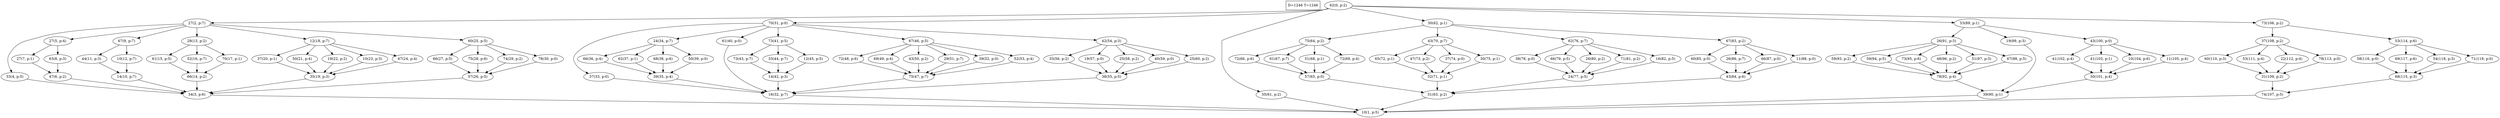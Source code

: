 digraph Task {
i [shape=box, label="D=1246 T=1246"]; 
0 [label="62(0, p:2)"];
1 [label="10(1, p:5)"];
2 [label="27(2, p:7)"];
3 [label="34(3, p:6)"];
4 [label="33(4, p:5)"];
5 [label="27(5, p:4)"];
6 [label="47(6, p:2)"];
7 [label="27(7, p:1)"];
8 [label="63(8, p:3)"];
9 [label="67(9, p:7)"];
10 [label="14(10, p:7)"];
11 [label="44(11, p:3)"];
12 [label="10(12, p:7)"];
13 [label="28(13, p:2)"];
14 [label="66(14, p:2)"];
15 [label="61(15, p:5)"];
16 [label="52(16, p:7)"];
17 [label="70(17, p:1)"];
18 [label="12(18, p:7)"];
19 [label="35(19, p:3)"];
20 [label="37(20, p:1)"];
21 [label="50(21, p:4)"];
22 [label="19(22, p:2)"];
23 [label="10(23, p:3)"];
24 [label="67(24, p:4)"];
25 [label="60(25, p:5)"];
26 [label="57(26, p:5)"];
27 [label="66(27, p:5)"];
28 [label="75(28, p:6)"];
29 [label="74(29, p:2)"];
30 [label="78(30, p:0)"];
31 [label="70(31, p:0)"];
32 [label="16(32, p:7)"];
33 [label="37(33, p:0)"];
34 [label="24(34, p:7)"];
35 [label="39(35, p:4)"];
36 [label="66(36, p:4)"];
37 [label="62(37, p:1)"];
38 [label="68(38, p:6)"];
39 [label="50(39, p:0)"];
40 [label="61(40, p:0)"];
41 [label="73(41, p:5)"];
42 [label="14(42, p:3)"];
43 [label="73(43, p:7)"];
44 [label="33(44, p:7)"];
45 [label="12(45, p:5)"];
46 [label="67(46, p:5)"];
47 [label="75(47, p:7)"];
48 [label="72(48, p:6)"];
49 [label="69(49, p:4)"];
50 [label="43(50, p:2)"];
51 [label="29(51, p:7)"];
52 [label="39(52, p:0)"];
53 [label="52(53, p:4)"];
54 [label="42(54, p:3)"];
55 [label="38(55, p:5)"];
56 [label="33(56, p:2)"];
57 [label="19(57, p:0)"];
58 [label="25(58, p:2)"];
59 [label="40(59, p:0)"];
60 [label="25(60, p:2)"];
61 [label="35(61, p:2)"];
62 [label="30(62, p:1)"];
63 [label="31(63, p:2)"];
64 [label="75(64, p:2)"];
65 [label="57(65, p:0)"];
66 [label="72(66, p:6)"];
67 [label="61(67, p:7)"];
68 [label="51(68, p:1)"];
69 [label="72(69, p:4)"];
70 [label="43(70, p:7)"];
71 [label="32(71, p:1)"];
72 [label="65(72, p:1)"];
73 [label="47(73, p:2)"];
74 [label="37(74, p:0)"];
75 [label="30(75, p:1)"];
76 [label="62(76, p:7)"];
77 [label="24(77, p:5)"];
78 [label="38(78, p:0)"];
79 [label="66(79, p:5)"];
80 [label="26(80, p:2)"];
81 [label="71(81, p:2)"];
82 [label="16(82, p:5)"];
83 [label="67(83, p:2)"];
84 [label="43(84, p:6)"];
85 [label="60(85, p:0)"];
86 [label="26(86, p:7)"];
87 [label="66(87, p:0)"];
88 [label="11(88, p:0)"];
89 [label="53(89, p:1)"];
90 [label="39(90, p:1)"];
91 [label="26(91, p:3)"];
92 [label="78(92, p:4)"];
93 [label="59(93, p:2)"];
94 [label="59(94, p:5)"];
95 [label="73(95, p:6)"];
96 [label="48(96, p:2)"];
97 [label="51(97, p:3)"];
98 [label="67(98, p:5)"];
99 [label="19(99, p:3)"];
100 [label="43(100, p:0)"];
101 [label="30(101, p:4)"];
102 [label="41(102, p:4)"];
103 [label="41(103, p:1)"];
104 [label="10(104, p:6)"];
105 [label="11(105, p:4)"];
106 [label="73(106, p:2)"];
107 [label="74(107, p:5)"];
108 [label="37(108, p:2)"];
109 [label="31(109, p:2)"];
110 [label="60(110, p:3)"];
111 [label="53(111, p:4)"];
112 [label="22(112, p:4)"];
113 [label="78(113, p:0)"];
114 [label="53(114, p:6)"];
115 [label="68(115, p:3)"];
116 [label="58(116, p:0)"];
117 [label="69(117, p:6)"];
118 [label="54(118, p:3)"];
119 [label="71(119, p:0)"];
0 -> 2;
0 -> 31;
0 -> 61;
0 -> 62;
0 -> 89;
0 -> 106;
2 -> 4;
2 -> 5;
2 -> 9;
2 -> 13;
2 -> 18;
2 -> 25;
3 -> 1;
4 -> 3;
5 -> 7;
5 -> 8;
6 -> 3;
7 -> 6;
8 -> 6;
9 -> 11;
9 -> 12;
10 -> 3;
11 -> 10;
12 -> 10;
13 -> 15;
13 -> 16;
13 -> 17;
14 -> 3;
15 -> 14;
16 -> 14;
17 -> 14;
18 -> 20;
18 -> 21;
18 -> 22;
18 -> 23;
18 -> 24;
19 -> 3;
20 -> 19;
21 -> 19;
22 -> 19;
23 -> 19;
24 -> 19;
25 -> 27;
25 -> 28;
25 -> 29;
25 -> 30;
26 -> 3;
27 -> 26;
28 -> 26;
29 -> 26;
30 -> 26;
31 -> 33;
31 -> 34;
31 -> 40;
31 -> 41;
31 -> 46;
31 -> 54;
32 -> 1;
33 -> 32;
34 -> 36;
34 -> 37;
34 -> 38;
34 -> 39;
35 -> 32;
36 -> 35;
37 -> 35;
38 -> 35;
39 -> 35;
40 -> 32;
41 -> 43;
41 -> 44;
41 -> 45;
42 -> 32;
43 -> 42;
44 -> 42;
45 -> 42;
46 -> 48;
46 -> 49;
46 -> 50;
46 -> 51;
46 -> 52;
46 -> 53;
47 -> 32;
48 -> 47;
49 -> 47;
50 -> 47;
51 -> 47;
52 -> 47;
53 -> 47;
54 -> 56;
54 -> 57;
54 -> 58;
54 -> 59;
54 -> 60;
55 -> 32;
56 -> 55;
57 -> 55;
58 -> 55;
59 -> 55;
60 -> 55;
61 -> 1;
62 -> 64;
62 -> 70;
62 -> 76;
62 -> 83;
63 -> 1;
64 -> 66;
64 -> 67;
64 -> 68;
64 -> 69;
65 -> 63;
66 -> 65;
67 -> 65;
68 -> 65;
69 -> 65;
70 -> 72;
70 -> 73;
70 -> 74;
70 -> 75;
71 -> 63;
72 -> 71;
73 -> 71;
74 -> 71;
75 -> 71;
76 -> 78;
76 -> 79;
76 -> 80;
76 -> 81;
76 -> 82;
77 -> 63;
78 -> 77;
79 -> 77;
80 -> 77;
81 -> 77;
82 -> 77;
83 -> 85;
83 -> 86;
83 -> 87;
83 -> 88;
84 -> 63;
85 -> 84;
86 -> 84;
87 -> 84;
88 -> 84;
89 -> 91;
89 -> 99;
89 -> 100;
90 -> 1;
91 -> 93;
91 -> 94;
91 -> 95;
91 -> 96;
91 -> 97;
91 -> 98;
92 -> 90;
93 -> 92;
94 -> 92;
95 -> 92;
96 -> 92;
97 -> 92;
98 -> 92;
99 -> 90;
100 -> 102;
100 -> 103;
100 -> 104;
100 -> 105;
101 -> 90;
102 -> 101;
103 -> 101;
104 -> 101;
105 -> 101;
106 -> 108;
106 -> 114;
107 -> 1;
108 -> 110;
108 -> 111;
108 -> 112;
108 -> 113;
109 -> 107;
110 -> 109;
111 -> 109;
112 -> 109;
113 -> 109;
114 -> 116;
114 -> 117;
114 -> 118;
114 -> 119;
115 -> 107;
116 -> 115;
117 -> 115;
118 -> 115;
119 -> 115;
}